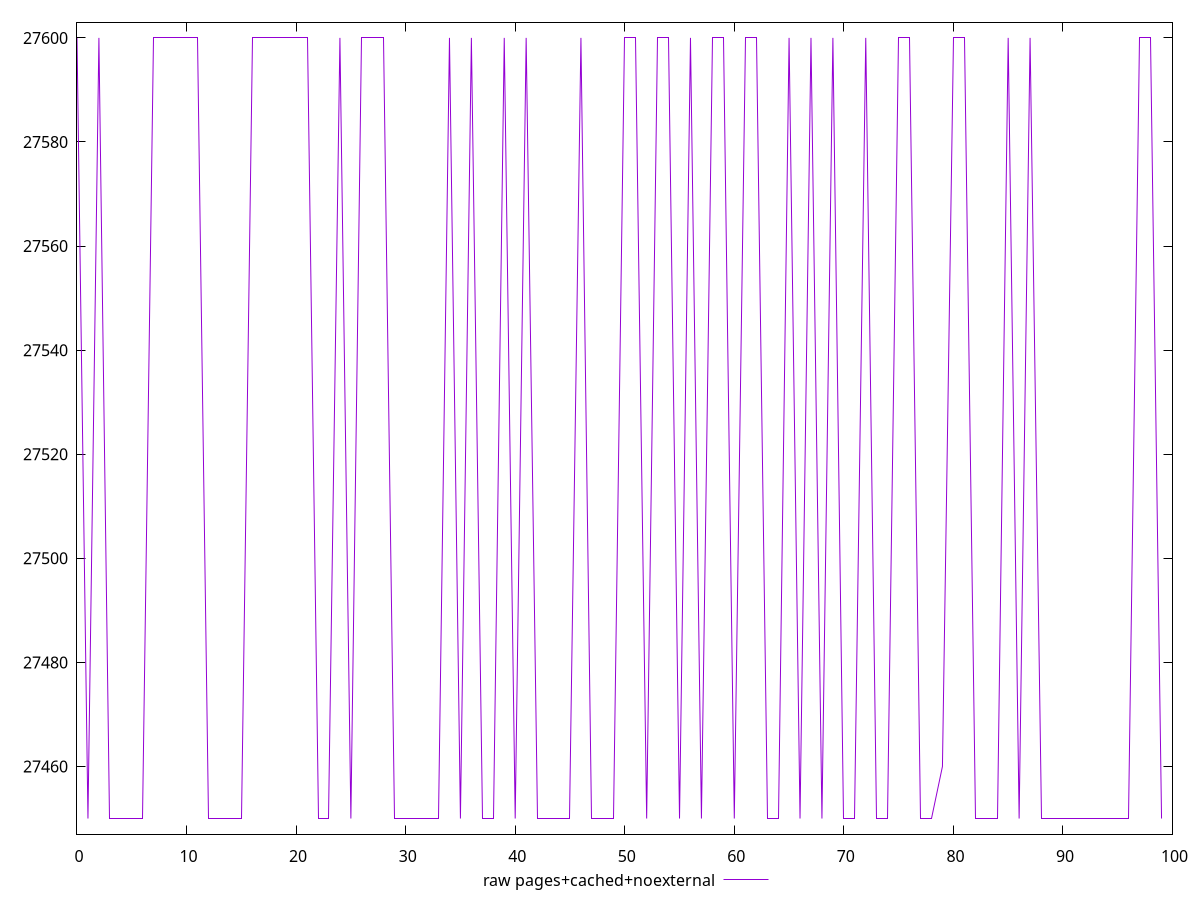 $_rawPagesCachedNoexternal <<EOF
27600
27450
27600
27450
27450
27450
27450
27600
27600
27600
27600
27600
27450
27450
27450
27450
27600
27600
27600
27600
27600
27600
27450
27450
27600
27450
27600
27600
27600
27450
27450
27450
27450
27450
27600
27450
27600
27450
27450
27600
27450
27600
27450
27450
27450
27450
27600
27450
27450
27450
27600
27600
27450
27600
27600
27450
27600
27450
27600
27600
27450
27600
27600
27450
27450
27600
27450
27600
27450
27600
27450
27450
27600
27450
27450
27600
27600
27450
27450
27460
27600
27600
27450
27450
27450
27600
27450
27600
27450
27450
27450
27450
27450
27450
27450
27450
27450
27600
27600
27450
EOF
set key outside below
set terminal pngcairo
set output "report_00004_2020-11-02T20-21-41.718Z/uses-webp-images/pages+cached+noexternal//raw.png"
set yrange [27447:27603]
plot $_rawPagesCachedNoexternal title "raw pages+cached+noexternal" with line ,